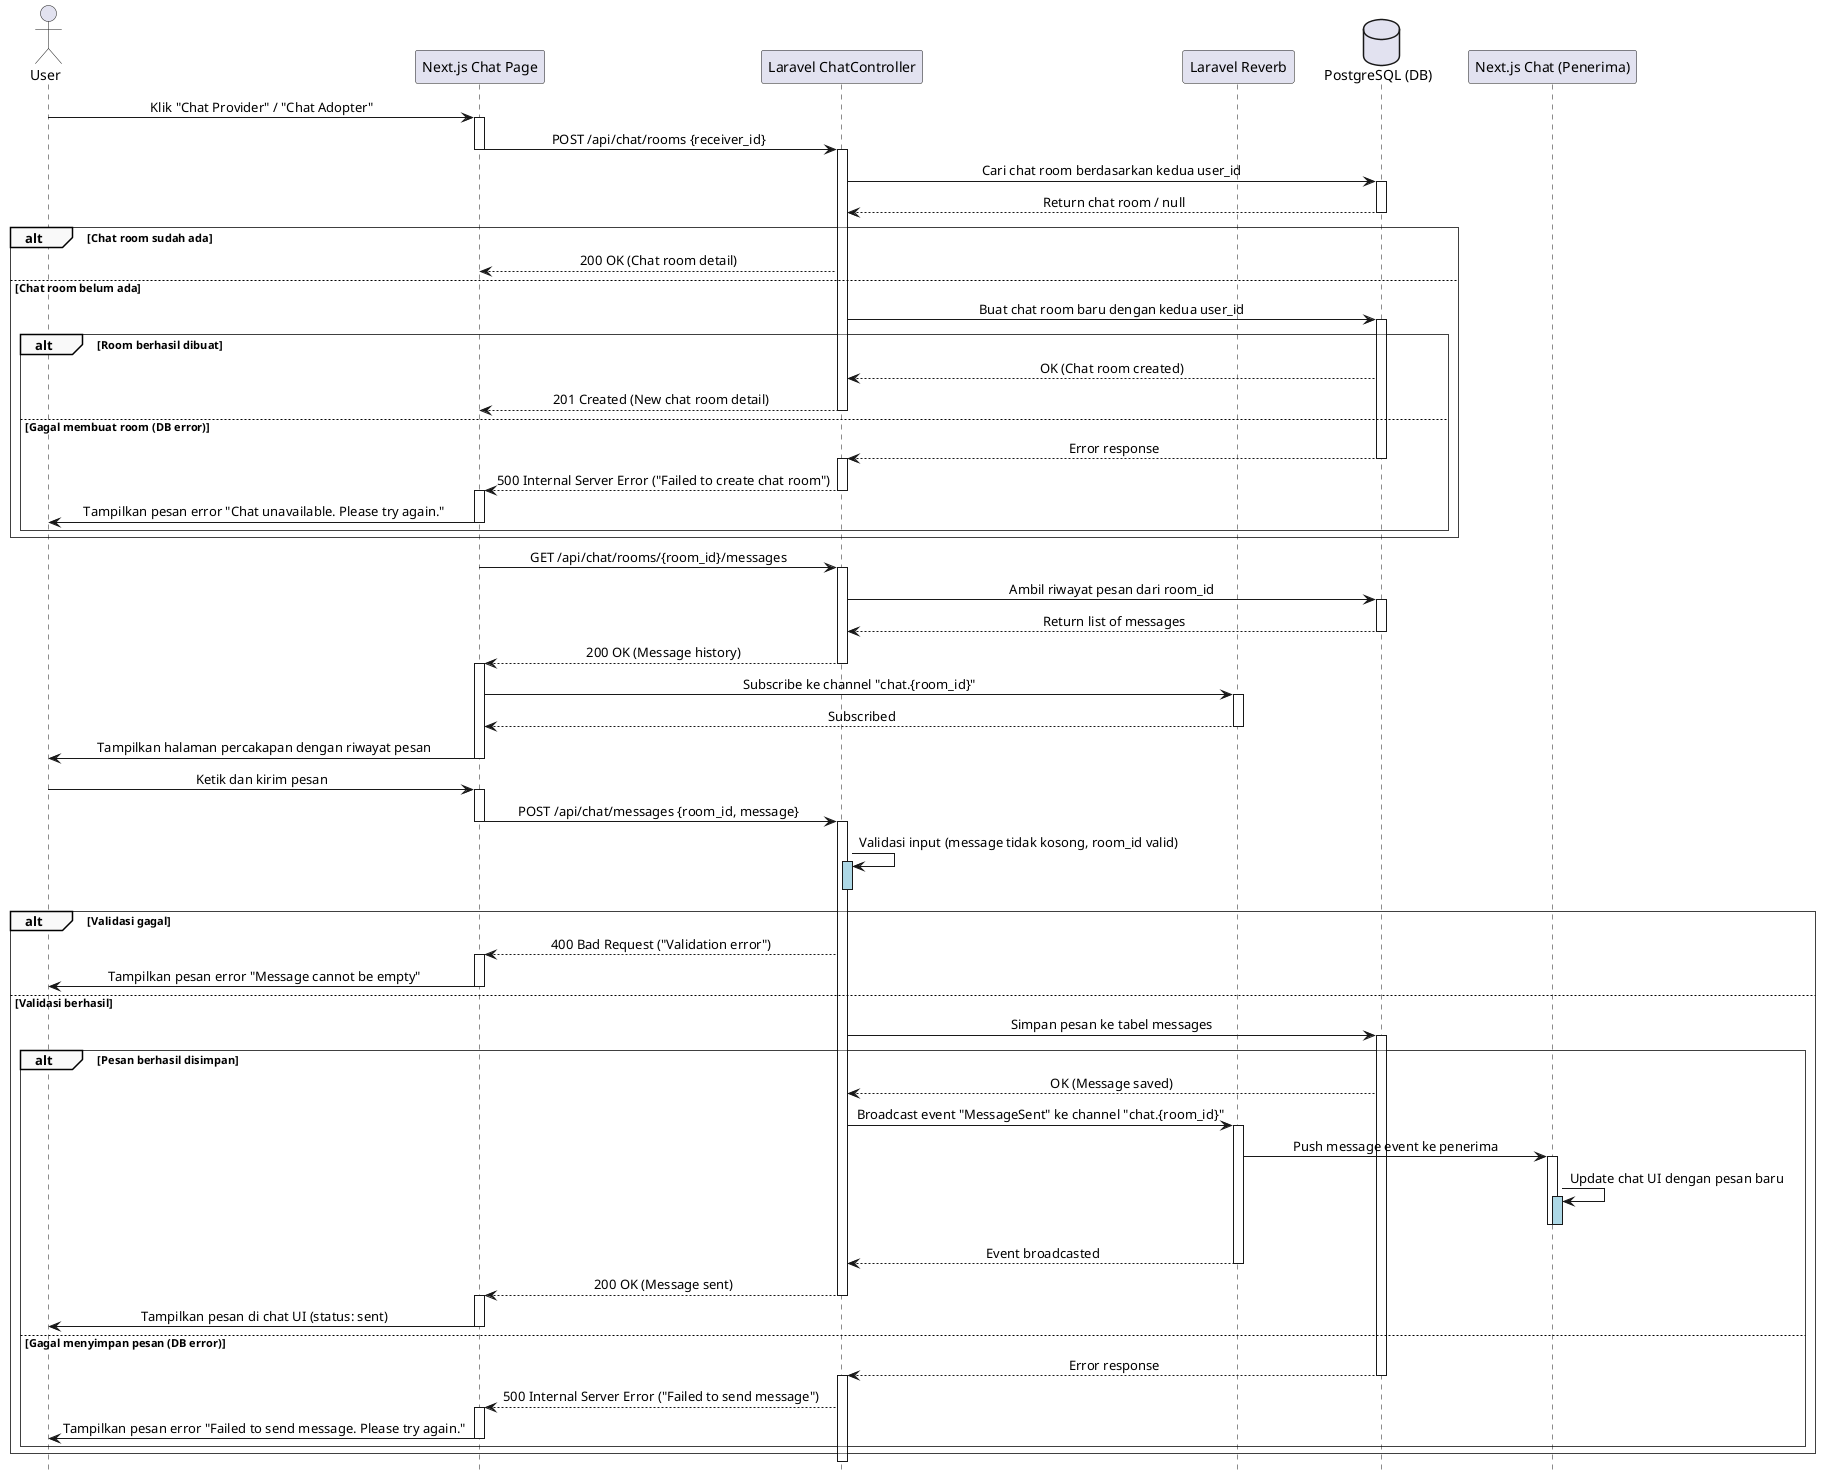 @startuml
' === Styling ===
skinparam sequence {
    LifelineFooterStrategy none
    MessageAlign center
    ArrowThickness 1
    ParticipantPadding 20
    GroupBorderThickness 0.5
    GroupBackgroundColor #F9F9F9
}
hide footbox

' === Participants ===
actor User as Pengguna
participant "Next.js Chat Page" as FE
participant "Laravel ChatController" as BE
participant "Laravel Reverb" as Reverb
database "PostgreSQL (DB)" as DB
participant "Next.js Chat (Penerima)" as FE_Receiver

' === Flow: Membuka Chat Room ===
Pengguna -> FE: Klik "Chat Provider" / "Chat Adopter"
activate FE
FE -> BE: POST /api/chat/rooms {receiver_id}
deactivate FE
activate BE
BE -> DB: Cari chat room berdasarkan kedua user_id
activate DB
DB --> BE: Return chat room / null
deactivate DB

alt Chat room sudah ada
    BE --> FE: 200 OK (Chat room detail)
else Chat room belum ada
    BE -> DB: Buat chat room baru dengan kedua user_id
    activate DB

    alt Room berhasil dibuat
        DB --> BE: OK (Chat room created)
        BE --> FE: 201 Created (New chat room detail)
        deactivate BE

    else Gagal membuat room (DB error)
        DB --> BE: Error response
        deactivate DB
        activate BE
        BE --> FE: 500 Internal Server Error ("Failed to create chat room")
        deactivate BE
        activate FE
        FE -> Pengguna: Tampilkan pesan error "Chat unavailable. Please try again."
        deactivate FE
    end
end

activate FE
FE -> BE: GET /api/chat/rooms/{room_id}/messages
deactivate FE
activate BE
BE -> DB: Ambil riwayat pesan dari room_id
activate DB
DB --> BE: Return list of messages
deactivate DB
BE --> FE: 200 OK (Message history)
deactivate BE

activate FE
FE -> Reverb: Subscribe ke channel "chat.{room_id}"
activate Reverb
Reverb --> FE: Subscribed
deactivate Reverb
FE -> Pengguna: Tampilkan halaman percakapan dengan riwayat pesan
deactivate FE


' === Flow: Mengirim Pesan ===
Pengguna -> FE: Ketik dan kirim pesan
activate FE
FE -> BE: POST /api/chat/messages {room_id, message}
deactivate FE
activate BE

BE -> BE: Validasi input (message tidak kosong, room_id valid)
activate BE #LightBlue
deactivate BE #LightBlue

alt Validasi gagal
    BE --> FE: 400 Bad Request ("Validation error")
    activate FE
    FE -> Pengguna: Tampilkan pesan error "Message cannot be empty"
    deactivate FE
else Validasi berhasil
    BE -> DB: Simpan pesan ke tabel messages
    activate DB

    alt Pesan berhasil disimpan
        DB --> BE: OK (Message saved)

        BE -> Reverb: Broadcast event "MessageSent" ke channel "chat.{room_id}"
        activate Reverb
        Reverb -> FE_Receiver: Push message event ke penerima
        activate FE_Receiver
        FE_Receiver -> FE_Receiver: Update chat UI dengan pesan baru
        activate FE_Receiver #LightBlue
        deactivate FE_Receiver #LightBlue
        deactivate FE_Receiver
        Reverb --> BE: Event broadcasted
        deactivate Reverb

        BE --> FE: 200 OK (Message sent)
        deactivate BE
        activate FE
        FE -> Pengguna: Tampilkan pesan di chat UI (status: sent)
        deactivate FE

    else Gagal menyimpan pesan (DB error)
        DB --> BE: Error response
        deactivate DB
        activate BE
        BE --> FE: 500 Internal Server Error ("Failed to send message")
        activate FE
        FE -> Pengguna: Tampilkan pesan error "Failed to send message. Please try again."
        deactivate FE
    end
end

@enduml
